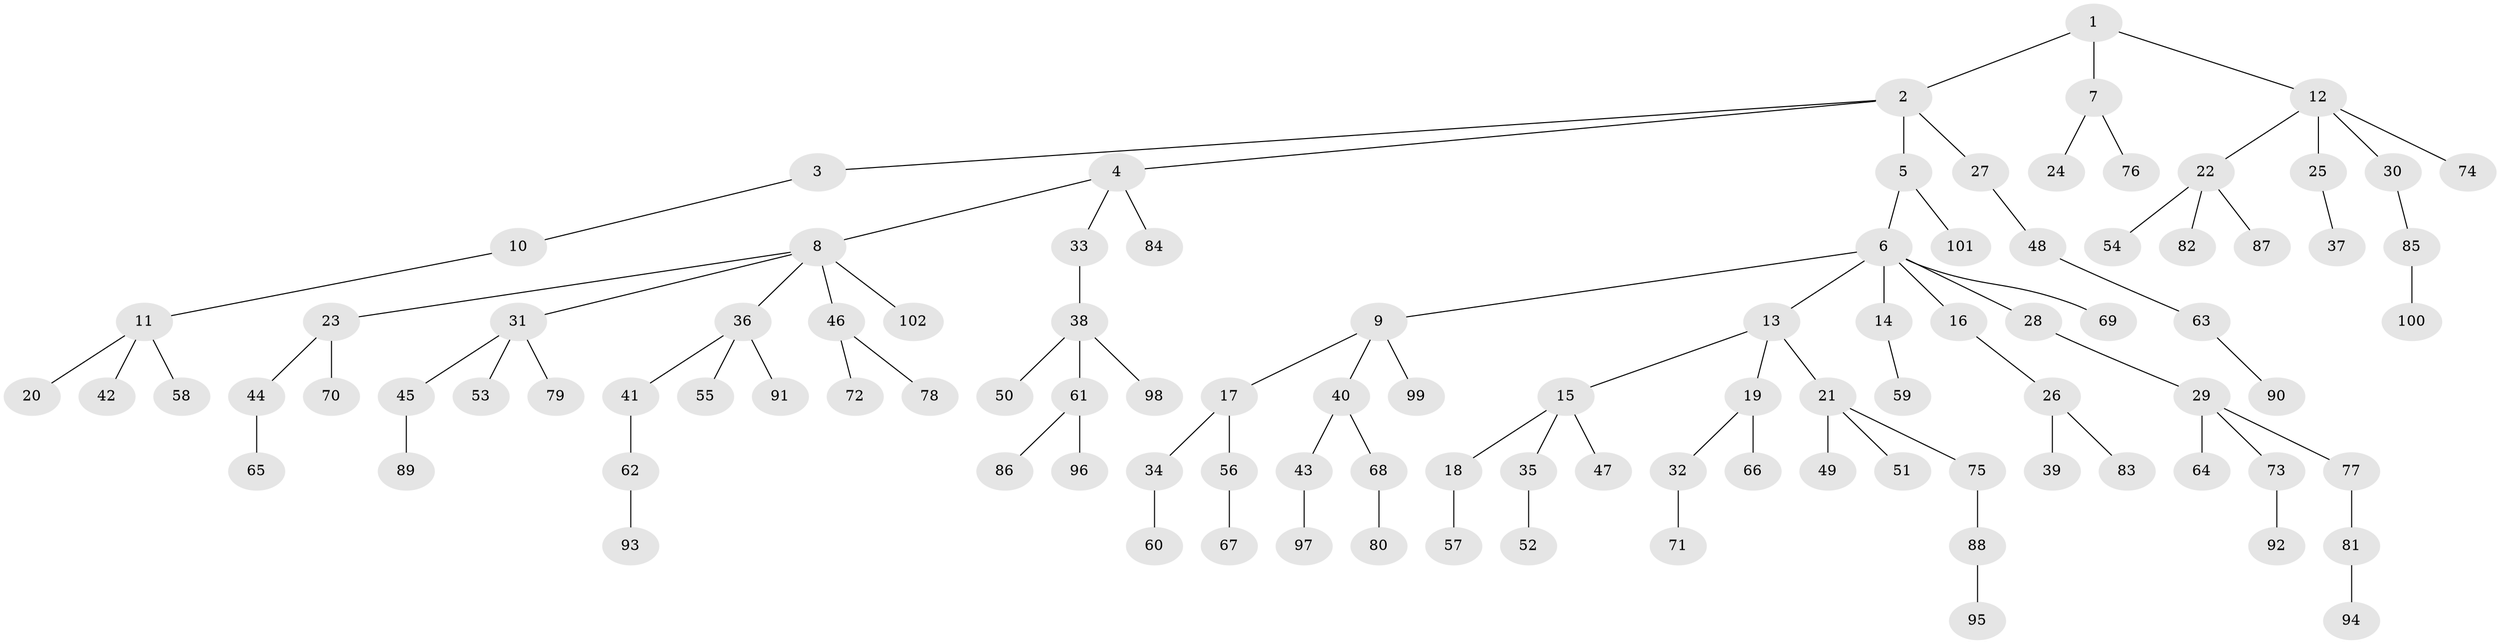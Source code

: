 // Generated by graph-tools (version 1.1) at 2025/02/03/09/25 03:02:19]
// undirected, 102 vertices, 101 edges
graph export_dot {
graph [start="1"]
  node [color=gray90,style=filled];
  1;
  2;
  3;
  4;
  5;
  6;
  7;
  8;
  9;
  10;
  11;
  12;
  13;
  14;
  15;
  16;
  17;
  18;
  19;
  20;
  21;
  22;
  23;
  24;
  25;
  26;
  27;
  28;
  29;
  30;
  31;
  32;
  33;
  34;
  35;
  36;
  37;
  38;
  39;
  40;
  41;
  42;
  43;
  44;
  45;
  46;
  47;
  48;
  49;
  50;
  51;
  52;
  53;
  54;
  55;
  56;
  57;
  58;
  59;
  60;
  61;
  62;
  63;
  64;
  65;
  66;
  67;
  68;
  69;
  70;
  71;
  72;
  73;
  74;
  75;
  76;
  77;
  78;
  79;
  80;
  81;
  82;
  83;
  84;
  85;
  86;
  87;
  88;
  89;
  90;
  91;
  92;
  93;
  94;
  95;
  96;
  97;
  98;
  99;
  100;
  101;
  102;
  1 -- 2;
  1 -- 7;
  1 -- 12;
  2 -- 3;
  2 -- 4;
  2 -- 5;
  2 -- 27;
  3 -- 10;
  4 -- 8;
  4 -- 33;
  4 -- 84;
  5 -- 6;
  5 -- 101;
  6 -- 9;
  6 -- 13;
  6 -- 14;
  6 -- 16;
  6 -- 28;
  6 -- 69;
  7 -- 24;
  7 -- 76;
  8 -- 23;
  8 -- 31;
  8 -- 36;
  8 -- 46;
  8 -- 102;
  9 -- 17;
  9 -- 40;
  9 -- 99;
  10 -- 11;
  11 -- 20;
  11 -- 42;
  11 -- 58;
  12 -- 22;
  12 -- 25;
  12 -- 30;
  12 -- 74;
  13 -- 15;
  13 -- 19;
  13 -- 21;
  14 -- 59;
  15 -- 18;
  15 -- 35;
  15 -- 47;
  16 -- 26;
  17 -- 34;
  17 -- 56;
  18 -- 57;
  19 -- 32;
  19 -- 66;
  21 -- 49;
  21 -- 51;
  21 -- 75;
  22 -- 54;
  22 -- 82;
  22 -- 87;
  23 -- 44;
  23 -- 70;
  25 -- 37;
  26 -- 39;
  26 -- 83;
  27 -- 48;
  28 -- 29;
  29 -- 64;
  29 -- 73;
  29 -- 77;
  30 -- 85;
  31 -- 45;
  31 -- 53;
  31 -- 79;
  32 -- 71;
  33 -- 38;
  34 -- 60;
  35 -- 52;
  36 -- 41;
  36 -- 55;
  36 -- 91;
  38 -- 50;
  38 -- 61;
  38 -- 98;
  40 -- 43;
  40 -- 68;
  41 -- 62;
  43 -- 97;
  44 -- 65;
  45 -- 89;
  46 -- 72;
  46 -- 78;
  48 -- 63;
  56 -- 67;
  61 -- 86;
  61 -- 96;
  62 -- 93;
  63 -- 90;
  68 -- 80;
  73 -- 92;
  75 -- 88;
  77 -- 81;
  81 -- 94;
  85 -- 100;
  88 -- 95;
}
